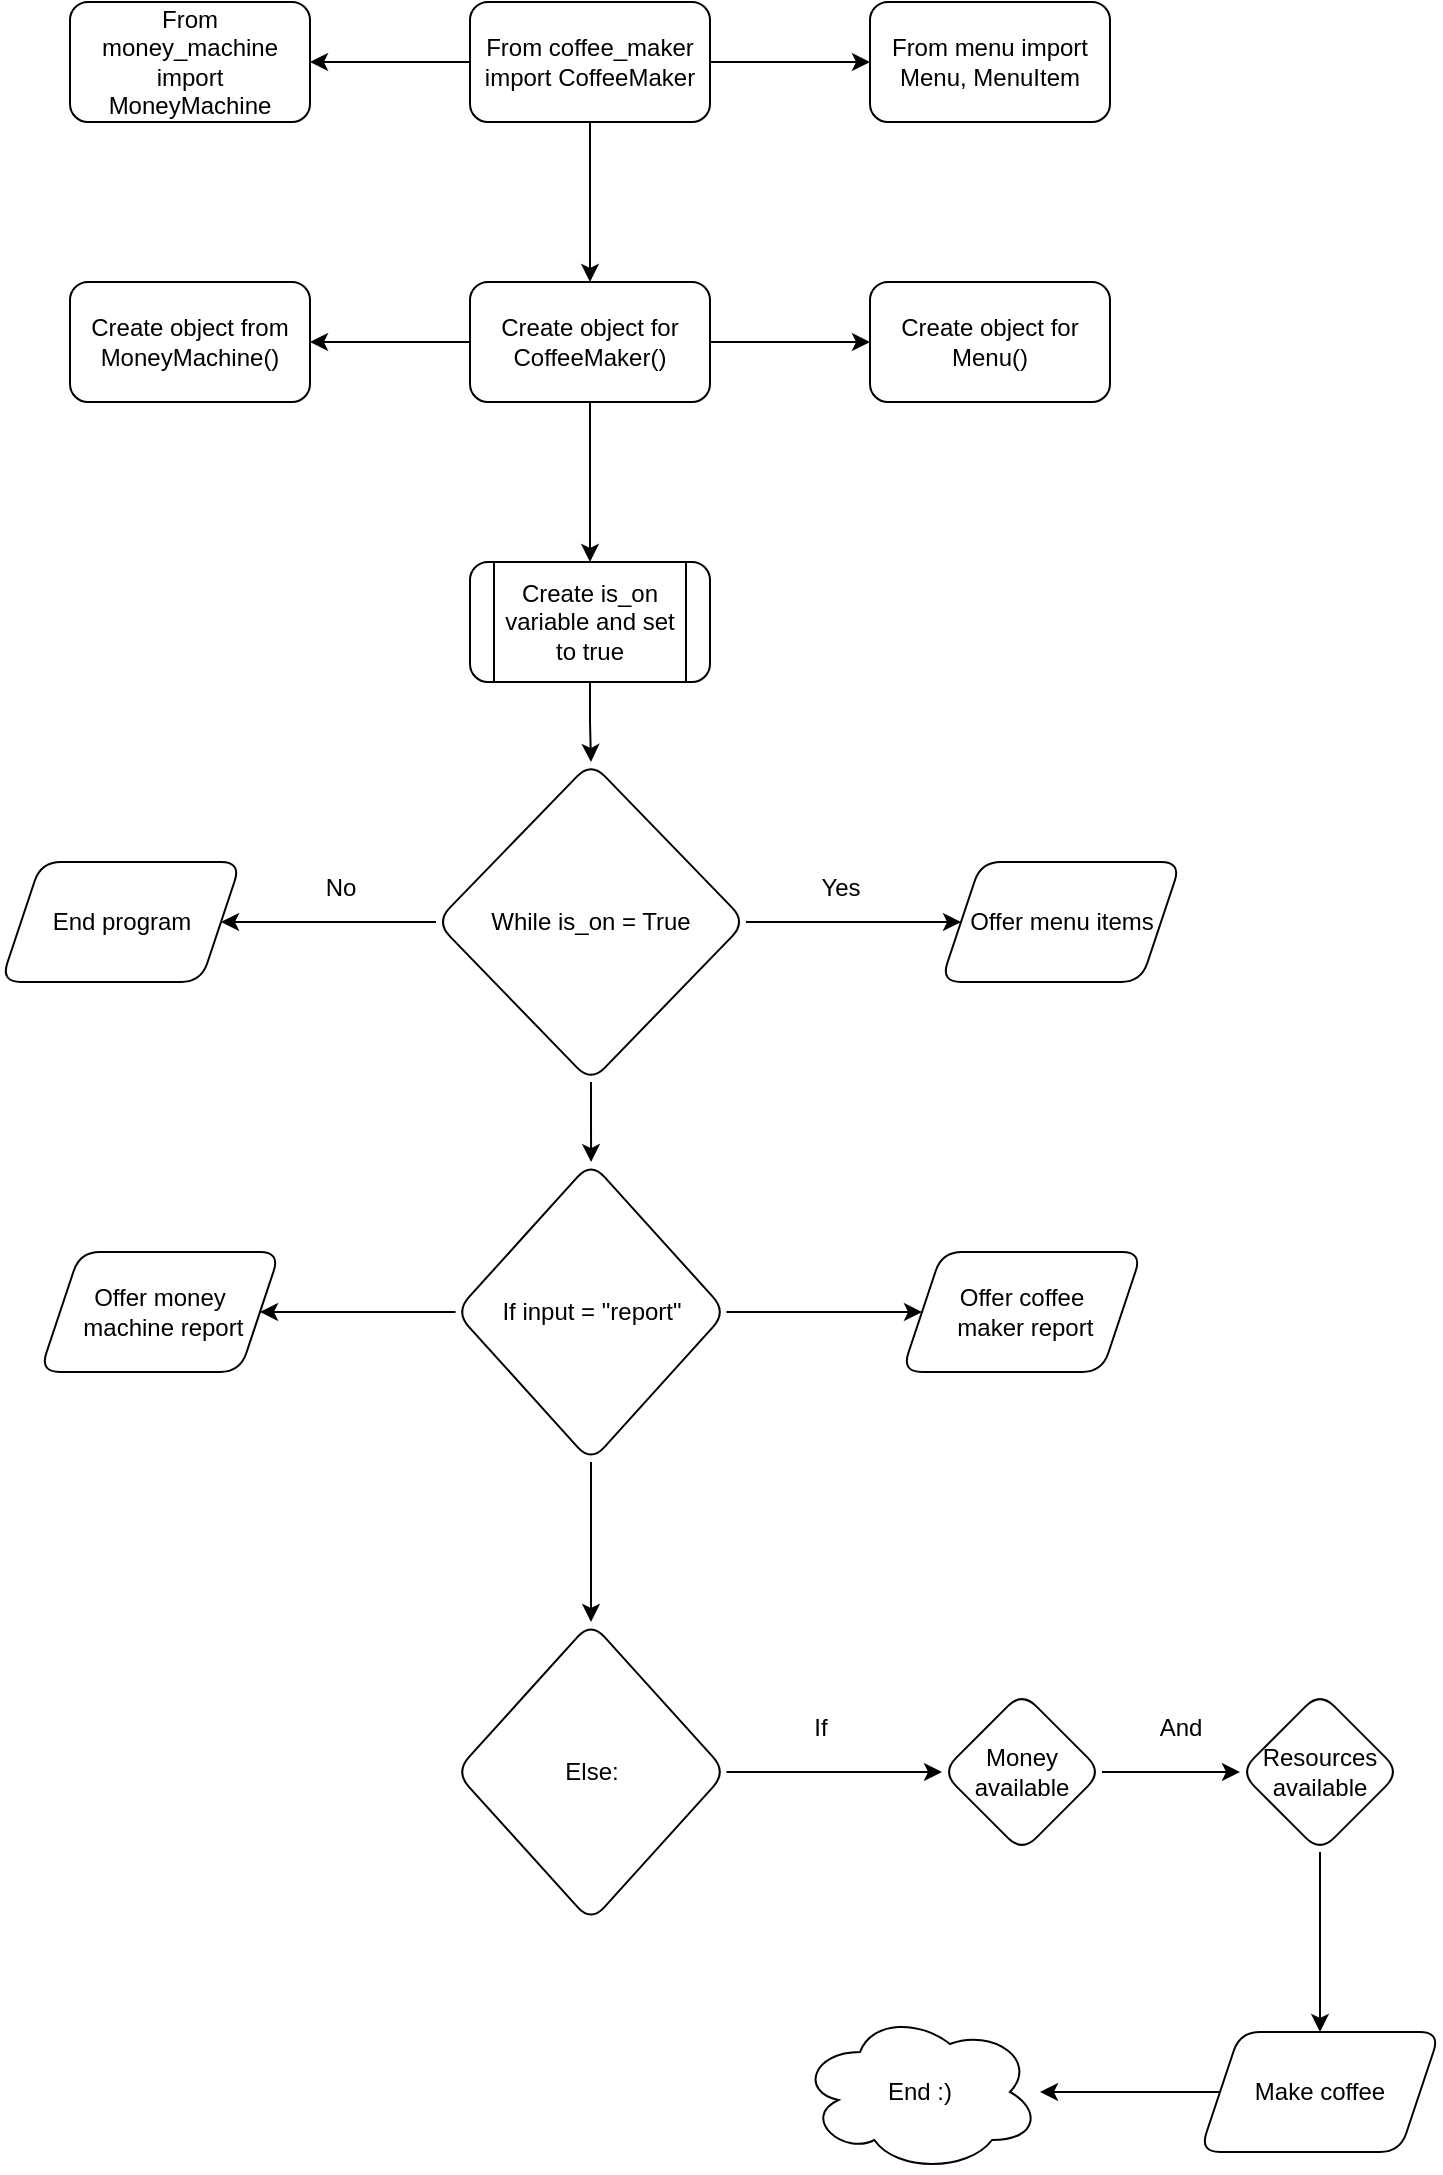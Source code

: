 <mxfile version="24.8.6">
  <diagram name="Page-1" id="3yf-lj2kJcfVt5YnkAmP">
    <mxGraphModel dx="1185" dy="632" grid="1" gridSize="10" guides="1" tooltips="1" connect="1" arrows="1" fold="1" page="1" pageScale="1" pageWidth="850" pageHeight="1100" math="0" shadow="0">
      <root>
        <mxCell id="0" />
        <mxCell id="1" parent="0" />
        <mxCell id="NlupzZtL1dCH14fbyRT--5" value="" style="edgeStyle=orthogonalEdgeStyle;rounded=0;orthogonalLoop=1;jettySize=auto;html=1;" edge="1" parent="1" source="NlupzZtL1dCH14fbyRT--1" target="NlupzZtL1dCH14fbyRT--4">
          <mxGeometry relative="1" as="geometry" />
        </mxCell>
        <mxCell id="NlupzZtL1dCH14fbyRT--7" value="" style="edgeStyle=orthogonalEdgeStyle;rounded=0;orthogonalLoop=1;jettySize=auto;html=1;" edge="1" parent="1" source="NlupzZtL1dCH14fbyRT--1" target="NlupzZtL1dCH14fbyRT--6">
          <mxGeometry relative="1" as="geometry" />
        </mxCell>
        <mxCell id="NlupzZtL1dCH14fbyRT--9" value="" style="edgeStyle=orthogonalEdgeStyle;rounded=0;orthogonalLoop=1;jettySize=auto;html=1;" edge="1" parent="1" source="NlupzZtL1dCH14fbyRT--1" target="NlupzZtL1dCH14fbyRT--8">
          <mxGeometry relative="1" as="geometry" />
        </mxCell>
        <mxCell id="NlupzZtL1dCH14fbyRT--1" value="From coffee_maker import CoffeeMaker" style="rounded=1;whiteSpace=wrap;html=1;" vertex="1" parent="1">
          <mxGeometry x="365" y="20" width="120" height="60" as="geometry" />
        </mxCell>
        <mxCell id="NlupzZtL1dCH14fbyRT--4" value="From menu import Menu, MenuItem" style="whiteSpace=wrap;html=1;rounded=1;" vertex="1" parent="1">
          <mxGeometry x="565" y="20" width="120" height="60" as="geometry" />
        </mxCell>
        <mxCell id="NlupzZtL1dCH14fbyRT--6" value="&lt;div&gt;From money_machine import MoneyMachine&lt;br&gt;&lt;/div&gt;" style="whiteSpace=wrap;html=1;rounded=1;" vertex="1" parent="1">
          <mxGeometry x="165" y="20" width="120" height="60" as="geometry" />
        </mxCell>
        <mxCell id="NlupzZtL1dCH14fbyRT--11" value="" style="edgeStyle=orthogonalEdgeStyle;rounded=0;orthogonalLoop=1;jettySize=auto;html=1;" edge="1" parent="1" source="NlupzZtL1dCH14fbyRT--8" target="NlupzZtL1dCH14fbyRT--10">
          <mxGeometry relative="1" as="geometry" />
        </mxCell>
        <mxCell id="NlupzZtL1dCH14fbyRT--13" value="" style="edgeStyle=orthogonalEdgeStyle;rounded=0;orthogonalLoop=1;jettySize=auto;html=1;" edge="1" parent="1" source="NlupzZtL1dCH14fbyRT--8" target="NlupzZtL1dCH14fbyRT--12">
          <mxGeometry relative="1" as="geometry" />
        </mxCell>
        <mxCell id="NlupzZtL1dCH14fbyRT--15" value="" style="edgeStyle=orthogonalEdgeStyle;rounded=0;orthogonalLoop=1;jettySize=auto;html=1;" edge="1" parent="1" source="NlupzZtL1dCH14fbyRT--8" target="NlupzZtL1dCH14fbyRT--14">
          <mxGeometry relative="1" as="geometry" />
        </mxCell>
        <mxCell id="NlupzZtL1dCH14fbyRT--8" value="Create object for CoffeeMaker()" style="whiteSpace=wrap;html=1;rounded=1;" vertex="1" parent="1">
          <mxGeometry x="365" y="160" width="120" height="60" as="geometry" />
        </mxCell>
        <mxCell id="NlupzZtL1dCH14fbyRT--10" value="Create object for Menu()" style="whiteSpace=wrap;html=1;rounded=1;" vertex="1" parent="1">
          <mxGeometry x="565" y="160" width="120" height="60" as="geometry" />
        </mxCell>
        <mxCell id="NlupzZtL1dCH14fbyRT--12" value="Create object from MoneyMachine()" style="whiteSpace=wrap;html=1;rounded=1;" vertex="1" parent="1">
          <mxGeometry x="165" y="160" width="120" height="60" as="geometry" />
        </mxCell>
        <mxCell id="NlupzZtL1dCH14fbyRT--21" value="" style="edgeStyle=orthogonalEdgeStyle;rounded=0;orthogonalLoop=1;jettySize=auto;html=1;" edge="1" parent="1" source="NlupzZtL1dCH14fbyRT--14" target="NlupzZtL1dCH14fbyRT--20">
          <mxGeometry relative="1" as="geometry" />
        </mxCell>
        <mxCell id="NlupzZtL1dCH14fbyRT--14" value="Create is_on variable and set to true" style="shape=process;whiteSpace=wrap;html=1;backgroundOutline=1;rounded=1;" vertex="1" parent="1">
          <mxGeometry x="365" y="300" width="120" height="60" as="geometry" />
        </mxCell>
        <mxCell id="NlupzZtL1dCH14fbyRT--25" value="" style="edgeStyle=orthogonalEdgeStyle;rounded=0;orthogonalLoop=1;jettySize=auto;html=1;" edge="1" parent="1" source="NlupzZtL1dCH14fbyRT--20" target="NlupzZtL1dCH14fbyRT--24">
          <mxGeometry relative="1" as="geometry" />
        </mxCell>
        <mxCell id="NlupzZtL1dCH14fbyRT--28" value="" style="edgeStyle=orthogonalEdgeStyle;rounded=0;orthogonalLoop=1;jettySize=auto;html=1;" edge="1" parent="1" source="NlupzZtL1dCH14fbyRT--20" target="NlupzZtL1dCH14fbyRT--27">
          <mxGeometry relative="1" as="geometry" />
        </mxCell>
        <mxCell id="NlupzZtL1dCH14fbyRT--31" value="" style="edgeStyle=orthogonalEdgeStyle;rounded=0;orthogonalLoop=1;jettySize=auto;html=1;" edge="1" parent="1" source="NlupzZtL1dCH14fbyRT--20" target="NlupzZtL1dCH14fbyRT--30">
          <mxGeometry relative="1" as="geometry" />
        </mxCell>
        <mxCell id="NlupzZtL1dCH14fbyRT--20" value="While is_on = True" style="rhombus;whiteSpace=wrap;html=1;rounded=1;" vertex="1" parent="1">
          <mxGeometry x="348" y="400" width="155" height="160" as="geometry" />
        </mxCell>
        <mxCell id="NlupzZtL1dCH14fbyRT--24" value="Offer menu items" style="shape=parallelogram;perimeter=parallelogramPerimeter;whiteSpace=wrap;html=1;fixedSize=1;rounded=1;" vertex="1" parent="1">
          <mxGeometry x="600.5" y="450" width="120" height="60" as="geometry" />
        </mxCell>
        <mxCell id="NlupzZtL1dCH14fbyRT--26" value="Yes" style="text;html=1;align=center;verticalAlign=middle;resizable=0;points=[];autosize=1;strokeColor=none;fillColor=none;" vertex="1" parent="1">
          <mxGeometry x="530" y="448" width="40" height="30" as="geometry" />
        </mxCell>
        <mxCell id="NlupzZtL1dCH14fbyRT--27" value="End program" style="shape=parallelogram;perimeter=parallelogramPerimeter;whiteSpace=wrap;html=1;fixedSize=1;rounded=1;" vertex="1" parent="1">
          <mxGeometry x="130.5" y="450" width="120" height="60" as="geometry" />
        </mxCell>
        <mxCell id="NlupzZtL1dCH14fbyRT--29" value="No" style="text;html=1;align=center;verticalAlign=middle;resizable=0;points=[];autosize=1;strokeColor=none;fillColor=none;" vertex="1" parent="1">
          <mxGeometry x="280" y="448" width="40" height="30" as="geometry" />
        </mxCell>
        <mxCell id="NlupzZtL1dCH14fbyRT--33" value="" style="edgeStyle=orthogonalEdgeStyle;rounded=0;orthogonalLoop=1;jettySize=auto;html=1;" edge="1" parent="1" source="NlupzZtL1dCH14fbyRT--30" target="NlupzZtL1dCH14fbyRT--32">
          <mxGeometry relative="1" as="geometry" />
        </mxCell>
        <mxCell id="NlupzZtL1dCH14fbyRT--35" value="" style="edgeStyle=orthogonalEdgeStyle;rounded=0;orthogonalLoop=1;jettySize=auto;html=1;" edge="1" parent="1" source="NlupzZtL1dCH14fbyRT--30" target="NlupzZtL1dCH14fbyRT--34">
          <mxGeometry relative="1" as="geometry" />
        </mxCell>
        <mxCell id="NlupzZtL1dCH14fbyRT--37" value="" style="edgeStyle=orthogonalEdgeStyle;rounded=0;orthogonalLoop=1;jettySize=auto;html=1;" edge="1" parent="1" source="NlupzZtL1dCH14fbyRT--30" target="NlupzZtL1dCH14fbyRT--36">
          <mxGeometry relative="1" as="geometry" />
        </mxCell>
        <mxCell id="NlupzZtL1dCH14fbyRT--30" value="If input = &quot;report&quot;" style="rhombus;whiteSpace=wrap;html=1;rounded=1;" vertex="1" parent="1">
          <mxGeometry x="357.75" y="600" width="135.5" height="150" as="geometry" />
        </mxCell>
        <mxCell id="NlupzZtL1dCH14fbyRT--32" value="&lt;div&gt;Offer coffee&lt;/div&gt;&lt;div&gt;&amp;nbsp;maker report&lt;/div&gt;" style="shape=parallelogram;perimeter=parallelogramPerimeter;whiteSpace=wrap;html=1;fixedSize=1;rounded=1;" vertex="1" parent="1">
          <mxGeometry x="581" y="645" width="120" height="60" as="geometry" />
        </mxCell>
        <mxCell id="NlupzZtL1dCH14fbyRT--34" value="&lt;div&gt;Offer money&lt;/div&gt;&lt;div&gt;&amp;nbsp;machine report&lt;/div&gt;" style="shape=parallelogram;perimeter=parallelogramPerimeter;whiteSpace=wrap;html=1;fixedSize=1;rounded=1;" vertex="1" parent="1">
          <mxGeometry x="150" y="645" width="120" height="60" as="geometry" />
        </mxCell>
        <mxCell id="NlupzZtL1dCH14fbyRT--39" value="" style="edgeStyle=orthogonalEdgeStyle;rounded=0;orthogonalLoop=1;jettySize=auto;html=1;" edge="1" parent="1" source="NlupzZtL1dCH14fbyRT--36" target="NlupzZtL1dCH14fbyRT--38">
          <mxGeometry relative="1" as="geometry" />
        </mxCell>
        <mxCell id="NlupzZtL1dCH14fbyRT--36" value="&lt;div&gt;Else:&lt;/div&gt;" style="rhombus;whiteSpace=wrap;html=1;rounded=1;" vertex="1" parent="1">
          <mxGeometry x="357.75" y="830" width="135.5" height="150" as="geometry" />
        </mxCell>
        <mxCell id="NlupzZtL1dCH14fbyRT--43" value="" style="edgeStyle=orthogonalEdgeStyle;rounded=0;orthogonalLoop=1;jettySize=auto;html=1;" edge="1" parent="1" source="NlupzZtL1dCH14fbyRT--38" target="NlupzZtL1dCH14fbyRT--42">
          <mxGeometry relative="1" as="geometry" />
        </mxCell>
        <mxCell id="NlupzZtL1dCH14fbyRT--38" value="Money available" style="rhombus;whiteSpace=wrap;html=1;rounded=1;" vertex="1" parent="1">
          <mxGeometry x="601" y="865" width="80" height="80" as="geometry" />
        </mxCell>
        <mxCell id="NlupzZtL1dCH14fbyRT--41" value="If" style="text;html=1;align=center;verticalAlign=middle;resizable=0;points=[];autosize=1;strokeColor=none;fillColor=none;" vertex="1" parent="1">
          <mxGeometry x="525" y="868" width="30" height="30" as="geometry" />
        </mxCell>
        <mxCell id="NlupzZtL1dCH14fbyRT--46" value="" style="edgeStyle=orthogonalEdgeStyle;rounded=0;orthogonalLoop=1;jettySize=auto;html=1;" edge="1" parent="1" source="NlupzZtL1dCH14fbyRT--42">
          <mxGeometry relative="1" as="geometry">
            <mxPoint x="790" y="1035" as="targetPoint" />
          </mxGeometry>
        </mxCell>
        <mxCell id="NlupzZtL1dCH14fbyRT--42" value="Resources available" style="rhombus;whiteSpace=wrap;html=1;rounded=1;" vertex="1" parent="1">
          <mxGeometry x="750" y="865" width="80" height="80" as="geometry" />
        </mxCell>
        <mxCell id="NlupzZtL1dCH14fbyRT--44" value="And" style="text;html=1;align=center;verticalAlign=middle;resizable=0;points=[];autosize=1;strokeColor=none;fillColor=none;" vertex="1" parent="1">
          <mxGeometry x="700" y="868" width="40" height="30" as="geometry" />
        </mxCell>
        <mxCell id="NlupzZtL1dCH14fbyRT--50" value="" style="edgeStyle=orthogonalEdgeStyle;rounded=0;orthogonalLoop=1;jettySize=auto;html=1;" edge="1" parent="1" source="NlupzZtL1dCH14fbyRT--45" target="NlupzZtL1dCH14fbyRT--49">
          <mxGeometry relative="1" as="geometry" />
        </mxCell>
        <mxCell id="NlupzZtL1dCH14fbyRT--45" value="Make coffee" style="shape=parallelogram;perimeter=parallelogramPerimeter;whiteSpace=wrap;html=1;fixedSize=1;rounded=1;" vertex="1" parent="1">
          <mxGeometry x="730" y="1035" width="120" height="60" as="geometry" />
        </mxCell>
        <mxCell id="NlupzZtL1dCH14fbyRT--49" value="End :)" style="ellipse;shape=cloud;whiteSpace=wrap;html=1;rounded=1;" vertex="1" parent="1">
          <mxGeometry x="530" y="1025" width="120" height="80" as="geometry" />
        </mxCell>
      </root>
    </mxGraphModel>
  </diagram>
</mxfile>
